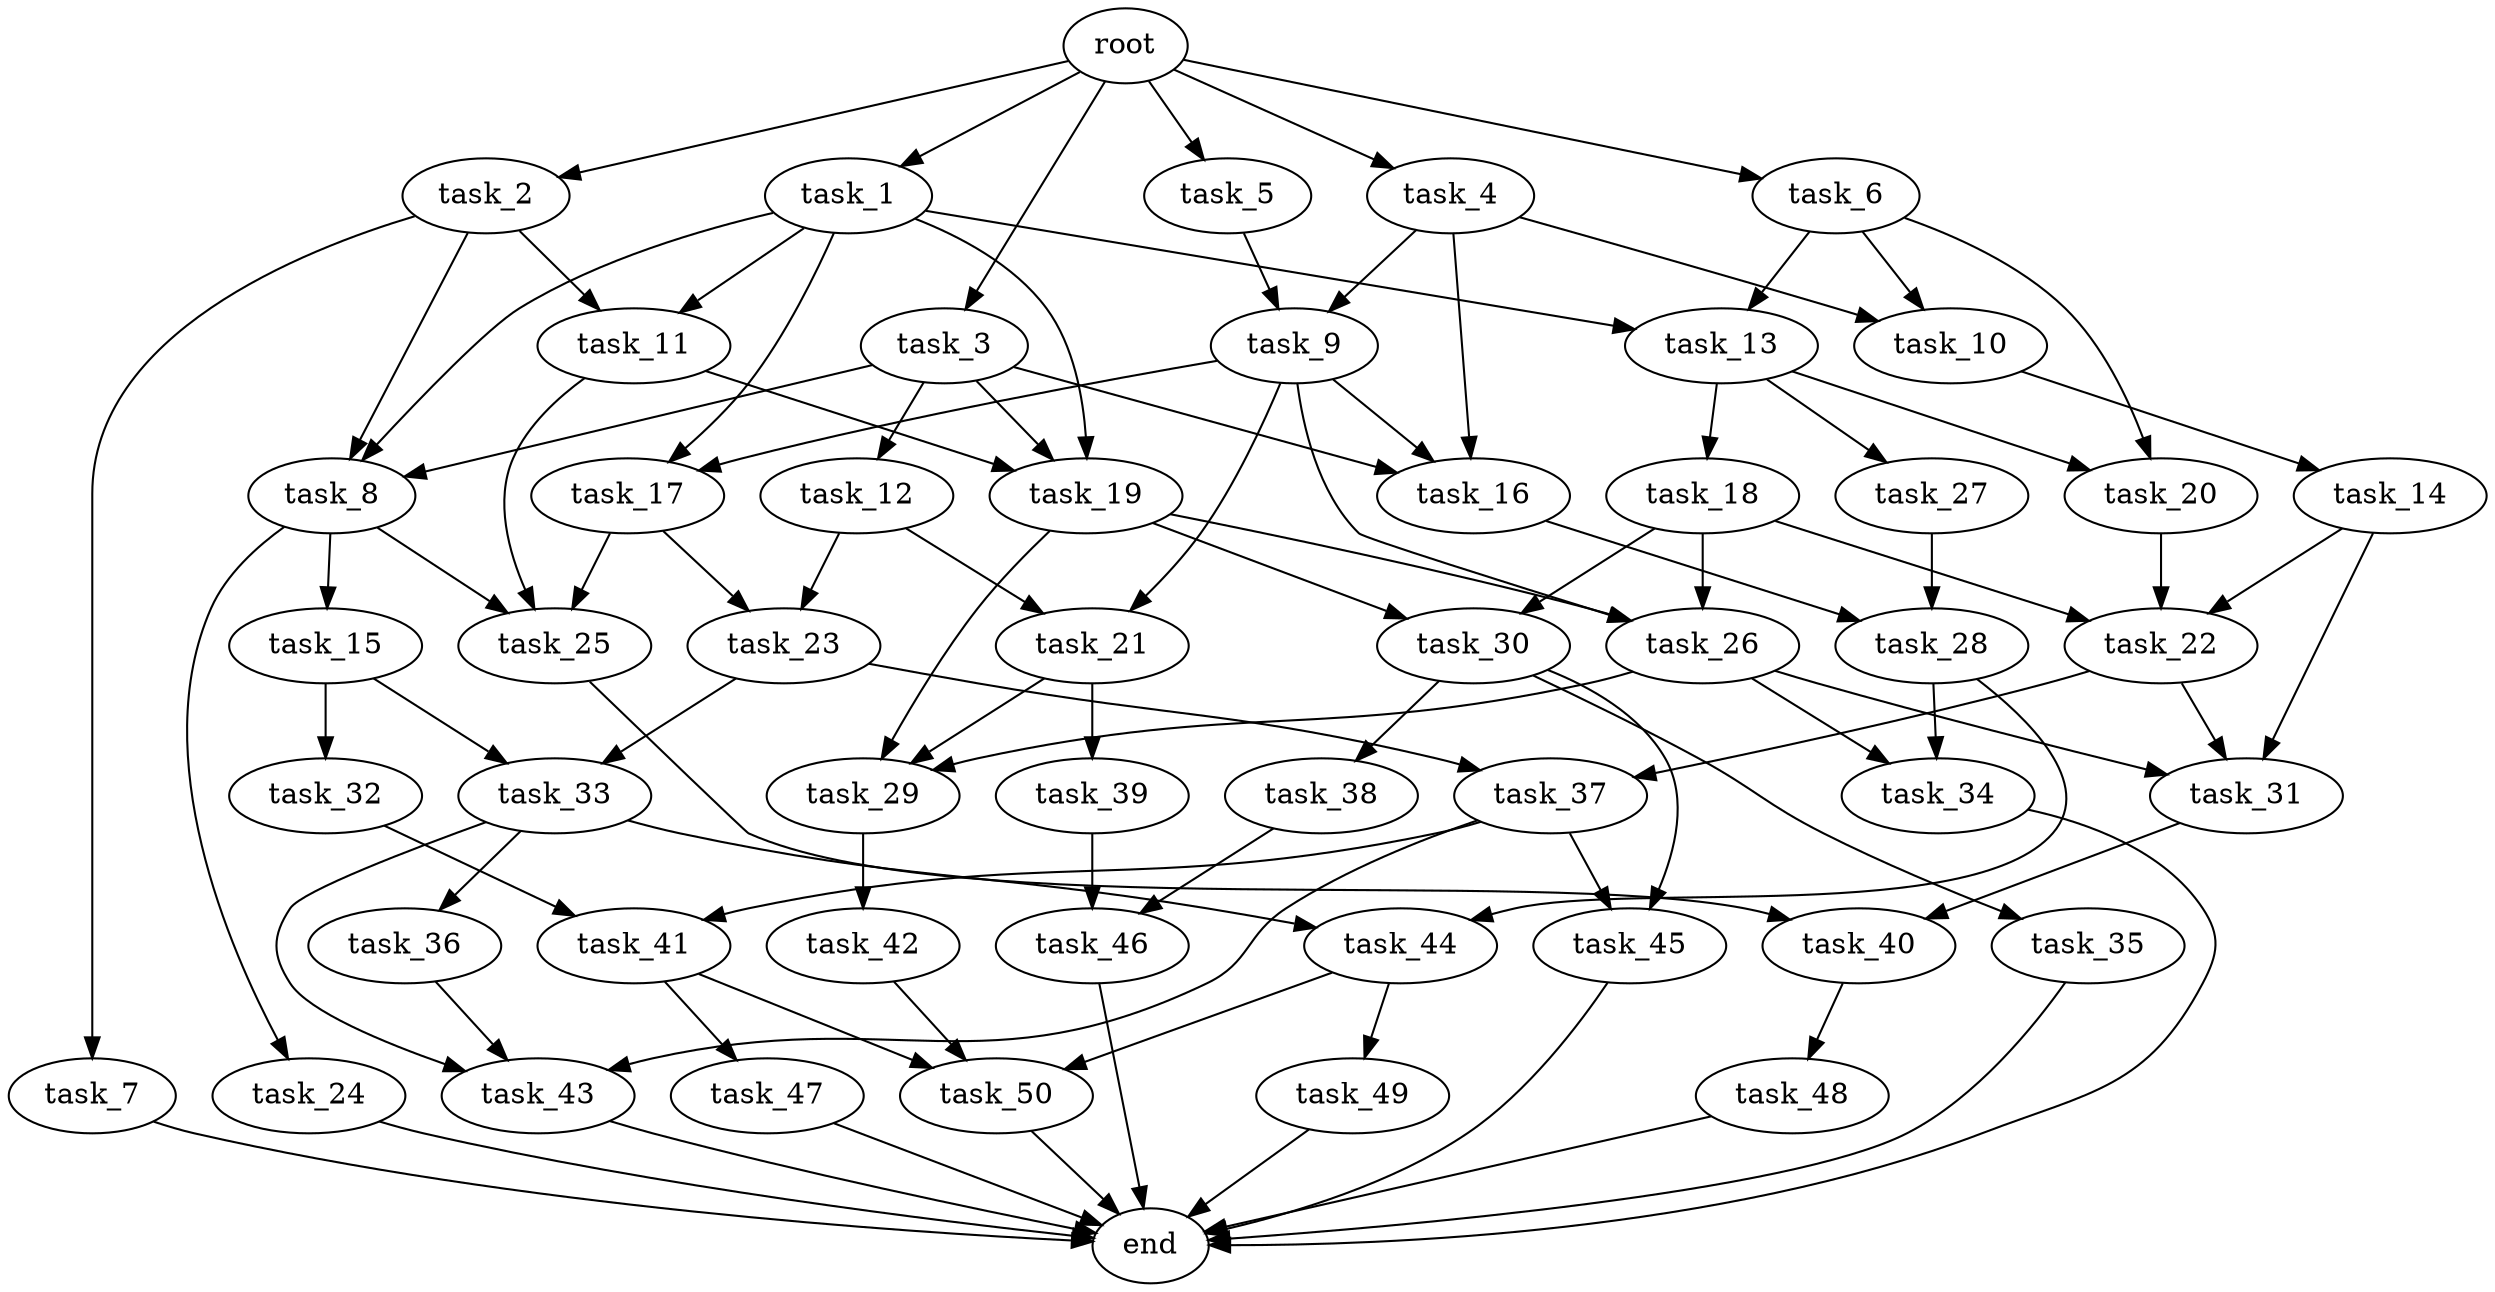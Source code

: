 digraph G {
  root [size="0.000000e+00"];
  task_1 [size="4.415747e+10"];
  task_2 [size="8.104825e+10"];
  task_3 [size="6.991048e+10"];
  task_4 [size="2.726574e+10"];
  task_5 [size="3.181486e+10"];
  task_6 [size="4.681559e+10"];
  task_7 [size="7.754586e+10"];
  task_8 [size="5.295246e+09"];
  task_9 [size="4.340329e+10"];
  task_10 [size="1.423650e+10"];
  task_11 [size="6.148602e+10"];
  task_12 [size="5.001732e+10"];
  task_13 [size="4.538149e+10"];
  task_14 [size="9.212876e+10"];
  task_15 [size="5.458013e+10"];
  task_16 [size="1.551477e+10"];
  task_17 [size="5.225004e+10"];
  task_18 [size="7.955859e+10"];
  task_19 [size="1.364172e+10"];
  task_20 [size="7.966692e+10"];
  task_21 [size="1.467130e+10"];
  task_22 [size="4.011136e+10"];
  task_23 [size="7.195811e+10"];
  task_24 [size="7.074730e+10"];
  task_25 [size="7.559139e+10"];
  task_26 [size="2.572318e+10"];
  task_27 [size="4.376031e+10"];
  task_28 [size="1.409676e+08"];
  task_29 [size="1.959555e+10"];
  task_30 [size="4.927423e+10"];
  task_31 [size="6.455092e+10"];
  task_32 [size="9.415120e+10"];
  task_33 [size="3.337206e+09"];
  task_34 [size="3.872538e+10"];
  task_35 [size="7.172636e+10"];
  task_36 [size="5.427945e+10"];
  task_37 [size="1.067341e+09"];
  task_38 [size="2.013446e+10"];
  task_39 [size="6.900047e+10"];
  task_40 [size="9.636988e+10"];
  task_41 [size="4.014792e+10"];
  task_42 [size="3.056838e+10"];
  task_43 [size="4.720029e+10"];
  task_44 [size="8.699582e+10"];
  task_45 [size="8.381299e+10"];
  task_46 [size="6.360138e+10"];
  task_47 [size="1.444308e+10"];
  task_48 [size="5.826750e+10"];
  task_49 [size="1.909891e+10"];
  task_50 [size="1.232984e+10"];
  end [size="0.000000e+00"];

  root -> task_1 [size="1.000000e-12"];
  root -> task_2 [size="1.000000e-12"];
  root -> task_3 [size="1.000000e-12"];
  root -> task_4 [size="1.000000e-12"];
  root -> task_5 [size="1.000000e-12"];
  root -> task_6 [size="1.000000e-12"];
  task_1 -> task_8 [size="1.765082e+07"];
  task_1 -> task_11 [size="3.074301e+08"];
  task_1 -> task_13 [size="2.269074e+08"];
  task_1 -> task_17 [size="2.612502e+08"];
  task_1 -> task_19 [size="4.547241e+07"];
  task_2 -> task_7 [size="7.754586e+08"];
  task_2 -> task_8 [size="1.765082e+07"];
  task_2 -> task_11 [size="3.074301e+08"];
  task_3 -> task_8 [size="1.765082e+07"];
  task_3 -> task_12 [size="5.001732e+08"];
  task_3 -> task_16 [size="5.171590e+07"];
  task_3 -> task_19 [size="4.547241e+07"];
  task_4 -> task_9 [size="2.170165e+08"];
  task_4 -> task_10 [size="7.118249e+07"];
  task_4 -> task_16 [size="5.171590e+07"];
  task_5 -> task_9 [size="2.170165e+08"];
  task_6 -> task_10 [size="7.118249e+07"];
  task_6 -> task_13 [size="2.269074e+08"];
  task_6 -> task_20 [size="3.983346e+08"];
  task_7 -> end [size="1.000000e-12"];
  task_8 -> task_15 [size="5.458013e+08"];
  task_8 -> task_24 [size="7.074730e+08"];
  task_8 -> task_25 [size="2.519713e+08"];
  task_9 -> task_16 [size="5.171590e+07"];
  task_9 -> task_17 [size="2.612502e+08"];
  task_9 -> task_21 [size="7.335648e+07"];
  task_9 -> task_26 [size="8.574393e+07"];
  task_10 -> task_14 [size="9.212876e+08"];
  task_11 -> task_19 [size="4.547241e+07"];
  task_11 -> task_25 [size="2.519713e+08"];
  task_12 -> task_21 [size="7.335648e+07"];
  task_12 -> task_23 [size="3.597906e+08"];
  task_13 -> task_18 [size="7.955859e+08"];
  task_13 -> task_20 [size="3.983346e+08"];
  task_13 -> task_27 [size="4.376031e+08"];
  task_14 -> task_22 [size="1.337045e+08"];
  task_14 -> task_31 [size="2.151697e+08"];
  task_15 -> task_32 [size="9.415120e+08"];
  task_15 -> task_33 [size="1.668603e+07"];
  task_16 -> task_28 [size="7.048381e+05"];
  task_17 -> task_23 [size="3.597906e+08"];
  task_17 -> task_25 [size="2.519713e+08"];
  task_18 -> task_22 [size="1.337045e+08"];
  task_18 -> task_26 [size="8.574393e+07"];
  task_18 -> task_30 [size="2.463712e+08"];
  task_19 -> task_26 [size="8.574393e+07"];
  task_19 -> task_29 [size="6.531852e+07"];
  task_19 -> task_30 [size="2.463712e+08"];
  task_20 -> task_22 [size="1.337045e+08"];
  task_21 -> task_29 [size="6.531852e+07"];
  task_21 -> task_39 [size="6.900047e+08"];
  task_22 -> task_31 [size="2.151697e+08"];
  task_22 -> task_37 [size="5.336704e+06"];
  task_23 -> task_33 [size="1.668603e+07"];
  task_23 -> task_37 [size="5.336704e+06"];
  task_24 -> end [size="1.000000e-12"];
  task_25 -> task_40 [size="4.818494e+08"];
  task_26 -> task_29 [size="6.531852e+07"];
  task_26 -> task_31 [size="2.151697e+08"];
  task_26 -> task_34 [size="1.936269e+08"];
  task_27 -> task_28 [size="7.048381e+05"];
  task_28 -> task_34 [size="1.936269e+08"];
  task_28 -> task_44 [size="4.349791e+08"];
  task_29 -> task_42 [size="3.056838e+08"];
  task_30 -> task_35 [size="7.172636e+08"];
  task_30 -> task_38 [size="2.013446e+08"];
  task_30 -> task_45 [size="4.190649e+08"];
  task_31 -> task_40 [size="4.818494e+08"];
  task_32 -> task_41 [size="2.007396e+08"];
  task_33 -> task_36 [size="5.427945e+08"];
  task_33 -> task_43 [size="1.573343e+08"];
  task_33 -> task_44 [size="4.349791e+08"];
  task_34 -> end [size="1.000000e-12"];
  task_35 -> end [size="1.000000e-12"];
  task_36 -> task_43 [size="1.573343e+08"];
  task_37 -> task_41 [size="2.007396e+08"];
  task_37 -> task_43 [size="1.573343e+08"];
  task_37 -> task_45 [size="4.190649e+08"];
  task_38 -> task_46 [size="3.180069e+08"];
  task_39 -> task_46 [size="3.180069e+08"];
  task_40 -> task_48 [size="5.826750e+08"];
  task_41 -> task_47 [size="1.444308e+08"];
  task_41 -> task_50 [size="4.109945e+07"];
  task_42 -> task_50 [size="4.109945e+07"];
  task_43 -> end [size="1.000000e-12"];
  task_44 -> task_49 [size="1.909891e+08"];
  task_44 -> task_50 [size="4.109945e+07"];
  task_45 -> end [size="1.000000e-12"];
  task_46 -> end [size="1.000000e-12"];
  task_47 -> end [size="1.000000e-12"];
  task_48 -> end [size="1.000000e-12"];
  task_49 -> end [size="1.000000e-12"];
  task_50 -> end [size="1.000000e-12"];
}
